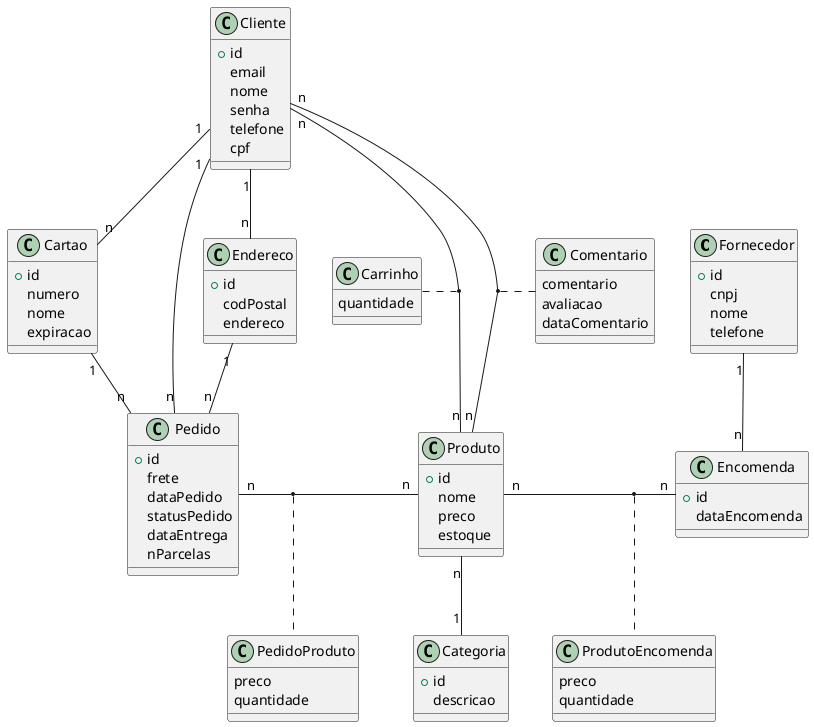 @startuml
class Fornecedor {
    +id
    cnpj
    nome
    telefone
}
class Encomenda {
    +id
    dataEncomenda
}
class Categoria {
    +id
    descricao
}
class Produto {
    +id
    nome
    preco
    estoque
}
class ProdutoEncomenda {
    preco
    quantidade
}
class Cliente {
    +id
    email
    nome
    senha
    telefone
    cpf
}
class Endereco {
    +id
    codPostal
    endereco
}
class Cartao {
    +id
    numero
    nome
    expiracao
}
class Pedido {
    +id
    frete
    dataPedido
    statusPedido
    dataEntrega
    nParcelas
}
class PedidoProduto {
    preco
    quantidade
}
class Comentario {
    comentario
    avaliacao
    dataComentario
}
class Carrinho {
    quantidade
}

Cliente "n" -- "n" Produto
(Cliente, Produto) .. Carrinho
Cliente "n" -- "n" Produto
(Cliente, Produto) .. Comentario
Fornecedor "1" -- "n" Encomenda
Categoria "1" -u- "n" Produto
Produto "n" -l- "n" Encomenda
(Encomenda, Produto) .. ProdutoEncomenda
Cliente "1" -- "n" Endereco
Cliente "1" -- "n" Cartao
Pedido "n" -- "1" Cliente
Endereco "1" -- "n" Pedido
Cartao "1" -- "n" Pedido
Pedido "n" - "n" Produto
(Pedido, Produto) .. PedidoProduto
@enduml
